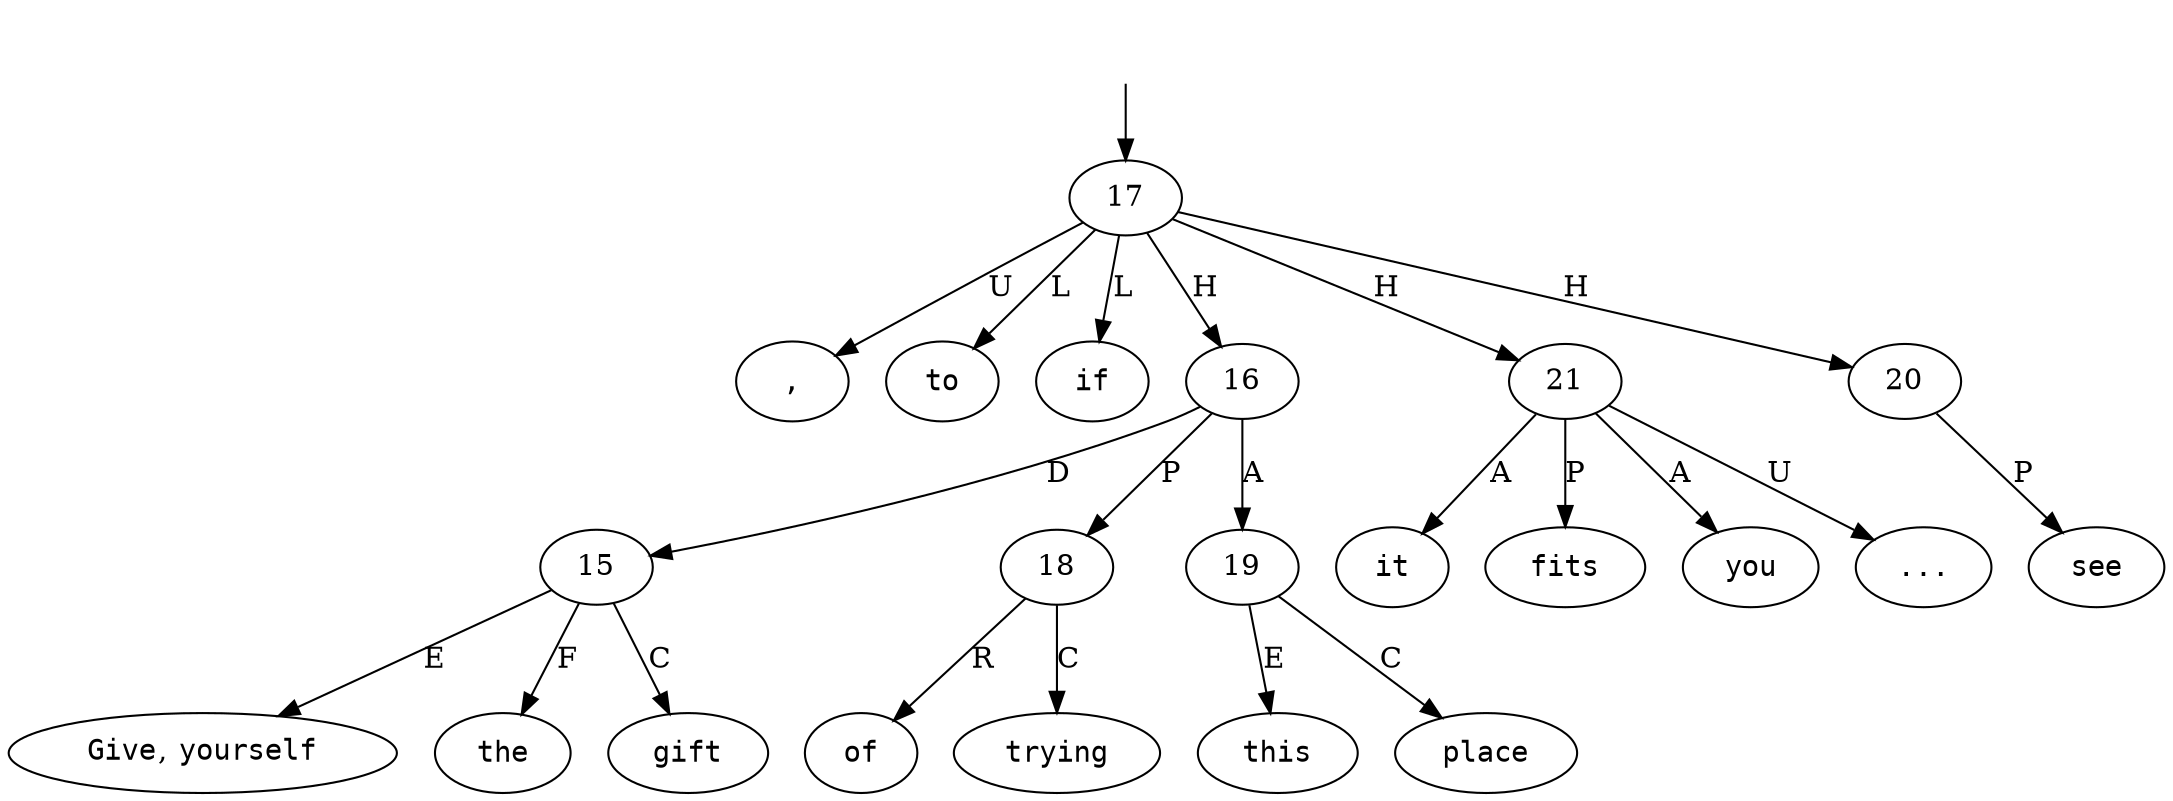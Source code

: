 digraph "119026-0003" {
  top [ style=invis ];
  top -> 17;
  0 [ shape=oval, label=<<table align="center" border="0" cellspacing="0"><tr><td colspan="2"><font face="Courier">Give</font>,&nbsp;<font face="Courier">yourself</font></td></tr></table>> ];
  1 [ shape=oval, label=<<table align="center" border="0" cellspacing="0"><tr><td colspan="2"><font face="Courier">the</font></td></tr></table>> ];
  2 [ shape=oval, label=<<table align="center" border="0" cellspacing="0"><tr><td colspan="2"><font face="Courier">gift</font></td></tr></table>> ];
  3 [ shape=oval, label=<<table align="center" border="0" cellspacing="0"><tr><td colspan="2"><font face="Courier">of</font></td></tr></table>> ];
  4 [ shape=oval, label=<<table align="center" border="0" cellspacing="0"><tr><td colspan="2"><font face="Courier">trying</font></td></tr></table>> ];
  5 [ shape=oval, label=<<table align="center" border="0" cellspacing="0"><tr><td colspan="2"><font face="Courier">this</font></td></tr></table>> ];
  6 [ shape=oval, label=<<table align="center" border="0" cellspacing="0"><tr><td colspan="2"><font face="Courier">place</font></td></tr></table>> ];
  7 [ shape=oval, label=<<table align="center" border="0" cellspacing="0"><tr><td colspan="2"><font face="Courier">,</font></td></tr></table>> ];
  8 [ shape=oval, label=<<table align="center" border="0" cellspacing="0"><tr><td colspan="2"><font face="Courier">to</font></td></tr></table>> ];
  9 [ shape=oval, label=<<table align="center" border="0" cellspacing="0"><tr><td colspan="2"><font face="Courier">see</font></td></tr></table>> ];
  10 [ shape=oval, label=<<table align="center" border="0" cellspacing="0"><tr><td colspan="2"><font face="Courier">if</font></td></tr></table>> ];
  11 [ shape=oval, label=<<table align="center" border="0" cellspacing="0"><tr><td colspan="2"><font face="Courier">it</font></td></tr></table>> ];
  12 [ shape=oval, label=<<table align="center" border="0" cellspacing="0"><tr><td colspan="2"><font face="Courier">fits</font></td></tr></table>> ];
  13 [ shape=oval, label=<<table align="center" border="0" cellspacing="0"><tr><td colspan="2"><font face="Courier">you</font></td></tr></table>> ];
  14 [ shape=oval, label=<<table align="center" border="0" cellspacing="0"><tr><td colspan="2"><font face="Courier">...</font></td></tr></table>> ];
  15 -> 2 [ label="C" ];
  15 -> 1 [ label="F" ];
  15 -> 0 [ label="E" ];
  16 -> 18 [ label="P" ];
  16 -> 15 [ label="D" ];
  16 -> 19 [ label="A" ];
  17 -> 21 [ label="H" ];
  17 -> 20 [ label="H" ];
  17 -> 16 [ label="H" ];
  17 -> 7 [ label="U" ];
  17 -> 8 [ label="L" ];
  17 -> 10 [ label="L" ];
  18 -> 4 [ label="C" ];
  18 -> 3 [ label="R" ];
  19 -> 5 [ label="E" ];
  19 -> 6 [ label="C" ];
  20 -> 9 [ label="P" ];
  21 -> 12 [ label="P" ];
  21 -> 11 [ label="A" ];
  21 -> 13 [ label="A" ];
  21 -> 14 [ label="U" ];
}

